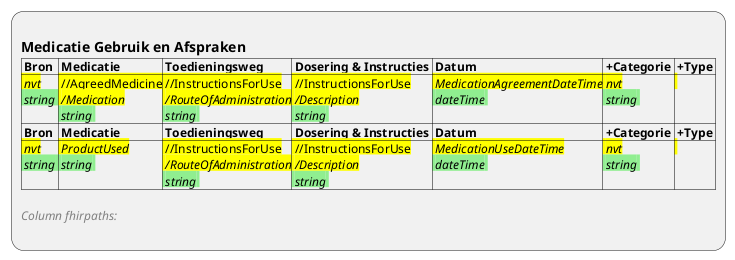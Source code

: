 @startuml ViewDefinition-Medicatiegegevens
:
== Medicatie Gebruik en Afspraken
|= Bron |= Medicatie |= Toedieningsweg |= Dosering & Instructies |= Datum |= +Categorie |= +Type |
|<back:yellow> //nvt//\n<back:lightgreen> //string// |<back:yellow> //AgreedMedicine\n<back:yellow> ///Medication//\n<back:lightgreen> //string// |<back:yellow> //InstructionsForUse\n<back:yellow> ///RouteOfAdministration//\n<back:lightgreen> //string// |<back:yellow> //InstructionsForUse\n<back:yellow> ///Description//\n<back:lightgreen> //string// |<back:yellow> //MedicationAgreementDateTime//\n<back:lightgreen> //dateTime// |<back:yellow> //nvt//\n<back:lightgreen> //string// |<back:yellow> \n |
|= Bron |= Medicatie |= Toedieningsweg |= Dosering & Instructies |= Datum |= +Categorie |= +Type |
|<back:yellow> //nvt//\n<back:lightgreen> //string// |<back:yellow> //ProductUsed//\n<back:lightgreen> //string// |<back:yellow> //InstructionsForUse\n<back:yellow> ///RouteOfAdministration//\n<back:lightgreen> //string// |<back:yellow> //InstructionsForUse\n<back:yellow> ///Description//\n<back:lightgreen> //string// |<back:yellow> //MedicationUseDateTime//\n<back:lightgreen> //dateTime// |<back:yellow> //nvt//\n<back:lightgreen> //string// |<back:yellow> \n |

<color:gray>//Column fhirpaths://
;
@enduml